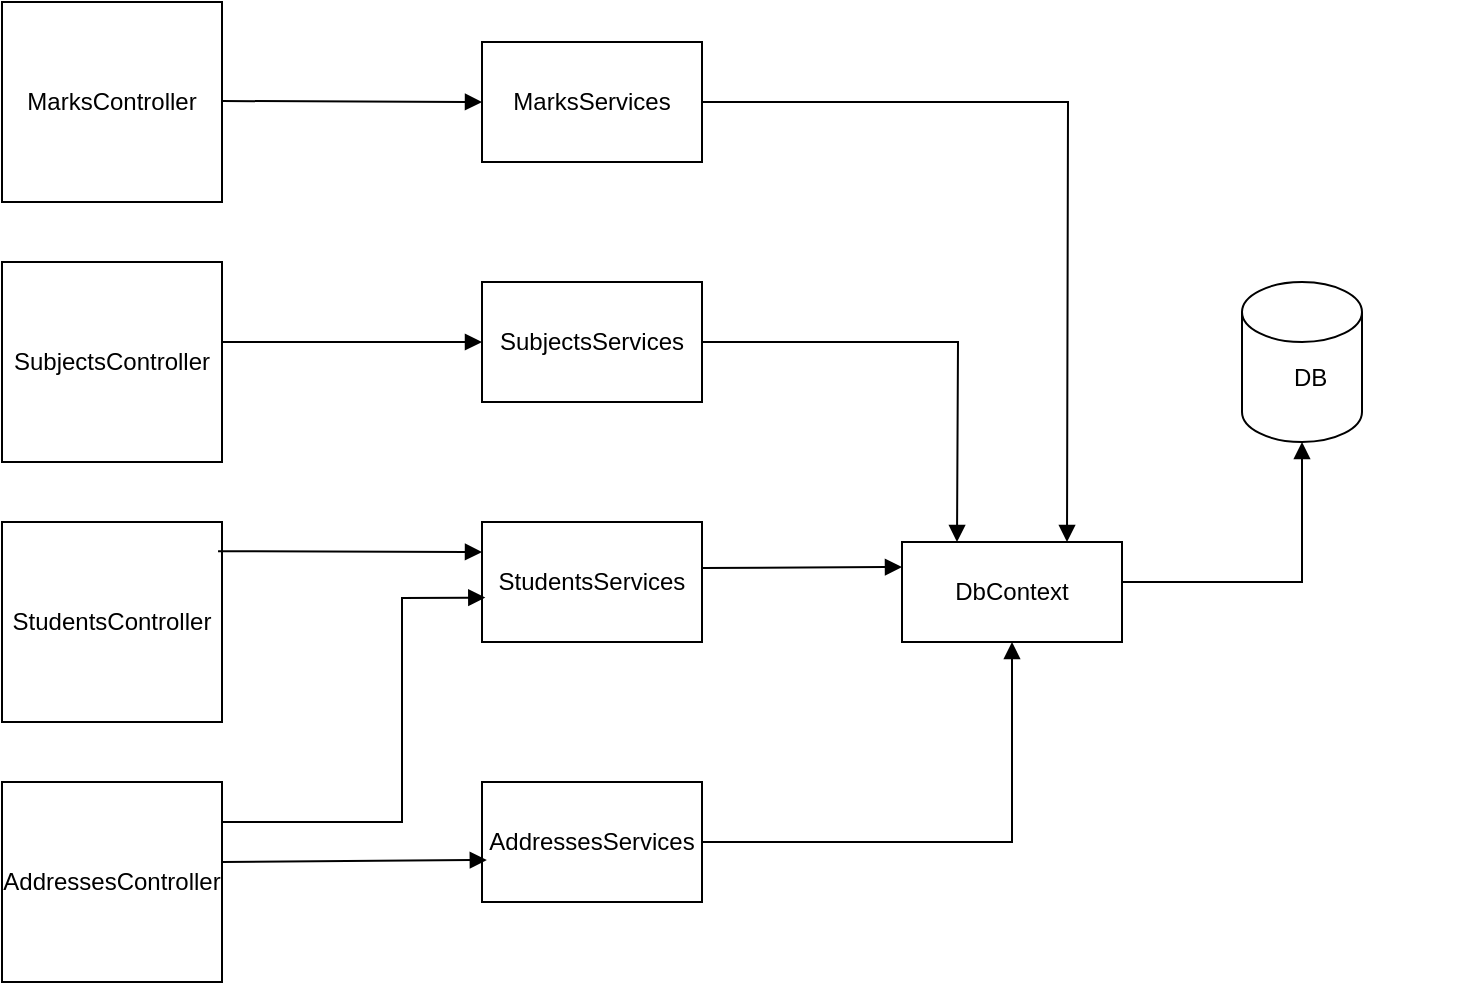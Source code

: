 <mxfile version="24.7.1" type="device" pages="2">
  <diagram name="Page-1" id="U57qmIdAFQI3HxlwIkW2">
    <mxGraphModel dx="1290" dy="557" grid="1" gridSize="10" guides="1" tooltips="1" connect="1" arrows="1" fold="1" page="1" pageScale="1" pageWidth="850" pageHeight="1100" math="0" shadow="0">
      <root>
        <mxCell id="0" />
        <mxCell id="1" parent="0" />
        <mxCell id="zkFHrdFbMeHq6-utrkrm-1" value="MarksController" style="html=1;whiteSpace=wrap;" vertex="1" parent="1">
          <mxGeometry x="50" y="40" width="110" height="100" as="geometry" />
        </mxCell>
        <mxCell id="zkFHrdFbMeHq6-utrkrm-2" value="SubjectsController" style="html=1;whiteSpace=wrap;" vertex="1" parent="1">
          <mxGeometry x="50" y="170" width="110" height="100" as="geometry" />
        </mxCell>
        <mxCell id="zkFHrdFbMeHq6-utrkrm-3" value="StudentsController" style="html=1;whiteSpace=wrap;" vertex="1" parent="1">
          <mxGeometry x="50" y="300" width="110" height="100" as="geometry" />
        </mxCell>
        <mxCell id="zkFHrdFbMeHq6-utrkrm-4" value="AddressesController" style="html=1;whiteSpace=wrap;" vertex="1" parent="1">
          <mxGeometry x="50" y="430" width="110" height="100" as="geometry" />
        </mxCell>
        <mxCell id="zkFHrdFbMeHq6-utrkrm-5" value="MarksServices" style="html=1;whiteSpace=wrap;" vertex="1" parent="1">
          <mxGeometry x="290" y="60" width="110" height="60" as="geometry" />
        </mxCell>
        <mxCell id="zkFHrdFbMeHq6-utrkrm-6" value="SubjectsServices" style="html=1;whiteSpace=wrap;" vertex="1" parent="1">
          <mxGeometry x="290" y="180" width="110" height="60" as="geometry" />
        </mxCell>
        <mxCell id="zkFHrdFbMeHq6-utrkrm-7" value="StudentsServices" style="html=1;whiteSpace=wrap;" vertex="1" parent="1">
          <mxGeometry x="290" y="300" width="110" height="60" as="geometry" />
        </mxCell>
        <mxCell id="zkFHrdFbMeHq6-utrkrm-8" value="AddressesServices" style="html=1;whiteSpace=wrap;" vertex="1" parent="1">
          <mxGeometry x="290" y="430" width="110" height="60" as="geometry" />
        </mxCell>
        <mxCell id="zkFHrdFbMeHq6-utrkrm-9" value="DbContext" style="html=1;whiteSpace=wrap;" vertex="1" parent="1">
          <mxGeometry x="500" y="310" width="110" height="50" as="geometry" />
        </mxCell>
        <mxCell id="zkFHrdFbMeHq6-utrkrm-10" value="" style="shape=cylinder3;whiteSpace=wrap;html=1;boundedLbl=1;backgroundOutline=1;size=15;" vertex="1" parent="1">
          <mxGeometry x="670" y="180" width="60" height="80" as="geometry" />
        </mxCell>
        <mxCell id="zkFHrdFbMeHq6-utrkrm-12" value="DB" style="text;strokeColor=none;fillColor=none;align=left;verticalAlign=top;spacingLeft=4;spacingRight=4;overflow=hidden;rotatable=0;points=[[0,0.5],[1,0.5]];portConstraint=eastwest;whiteSpace=wrap;html=1;" vertex="1" parent="1">
          <mxGeometry x="690" y="214" width="100" height="26" as="geometry" />
        </mxCell>
        <mxCell id="zkFHrdFbMeHq6-utrkrm-13" value="" style="html=1;verticalAlign=bottom;endArrow=block;curved=0;rounded=0;entryX=0;entryY=0.5;entryDx=0;entryDy=0;" edge="1" parent="1" target="zkFHrdFbMeHq6-utrkrm-5">
          <mxGeometry width="80" relative="1" as="geometry">
            <mxPoint x="160" y="89.5" as="sourcePoint" />
            <mxPoint x="260" y="89.5" as="targetPoint" />
          </mxGeometry>
        </mxCell>
        <mxCell id="zkFHrdFbMeHq6-utrkrm-14" value="" style="html=1;verticalAlign=bottom;endArrow=block;curved=0;rounded=0;entryX=0.022;entryY=0.65;entryDx=0;entryDy=0;entryPerimeter=0;" edge="1" parent="1" target="zkFHrdFbMeHq6-utrkrm-8">
          <mxGeometry width="80" relative="1" as="geometry">
            <mxPoint x="160" y="470" as="sourcePoint" />
            <mxPoint x="240" y="470" as="targetPoint" />
          </mxGeometry>
        </mxCell>
        <mxCell id="zkFHrdFbMeHq6-utrkrm-16" value="" style="html=1;verticalAlign=bottom;endArrow=block;curved=0;rounded=0;entryX=0.015;entryY=0.63;entryDx=0;entryDy=0;entryPerimeter=0;" edge="1" parent="1" target="zkFHrdFbMeHq6-utrkrm-7">
          <mxGeometry width="80" relative="1" as="geometry">
            <mxPoint x="160" y="450" as="sourcePoint" />
            <mxPoint x="240" y="450" as="targetPoint" />
            <Array as="points">
              <mxPoint x="250" y="450" />
              <mxPoint x="250" y="338" />
            </Array>
          </mxGeometry>
        </mxCell>
        <mxCell id="zkFHrdFbMeHq6-utrkrm-19" value="" style="html=1;verticalAlign=bottom;endArrow=block;curved=0;rounded=0;exitX=0.982;exitY=0.146;exitDx=0;exitDy=0;entryX=0;entryY=0.25;entryDx=0;entryDy=0;exitPerimeter=0;" edge="1" parent="1" source="zkFHrdFbMeHq6-utrkrm-3" target="zkFHrdFbMeHq6-utrkrm-7">
          <mxGeometry width="80" relative="1" as="geometry">
            <mxPoint x="210" y="320" as="sourcePoint" />
            <mxPoint x="290" y="320" as="targetPoint" />
          </mxGeometry>
        </mxCell>
        <mxCell id="zkFHrdFbMeHq6-utrkrm-20" value="" style="html=1;verticalAlign=bottom;endArrow=block;curved=0;rounded=0;entryX=0;entryY=0.5;entryDx=0;entryDy=0;" edge="1" parent="1" target="zkFHrdFbMeHq6-utrkrm-6">
          <mxGeometry width="80" relative="1" as="geometry">
            <mxPoint x="160" y="210" as="sourcePoint" />
            <mxPoint x="240" y="210" as="targetPoint" />
          </mxGeometry>
        </mxCell>
        <mxCell id="zkFHrdFbMeHq6-utrkrm-21" value="" style="html=1;verticalAlign=bottom;endArrow=block;curved=0;rounded=0;entryX=0.5;entryY=1;entryDx=0;entryDy=0;" edge="1" parent="1" target="zkFHrdFbMeHq6-utrkrm-9">
          <mxGeometry width="80" relative="1" as="geometry">
            <mxPoint x="400" y="460" as="sourcePoint" />
            <mxPoint x="570" y="460" as="targetPoint" />
            <Array as="points">
              <mxPoint x="555" y="460" />
            </Array>
          </mxGeometry>
        </mxCell>
        <mxCell id="zkFHrdFbMeHq6-utrkrm-23" value="" style="html=1;verticalAlign=bottom;endArrow=block;curved=0;rounded=0;entryX=0;entryY=0.25;entryDx=0;entryDy=0;" edge="1" parent="1" target="zkFHrdFbMeHq6-utrkrm-9">
          <mxGeometry width="80" relative="1" as="geometry">
            <mxPoint x="400" y="323" as="sourcePoint" />
            <mxPoint x="480" y="329.5" as="targetPoint" />
          </mxGeometry>
        </mxCell>
        <mxCell id="zkFHrdFbMeHq6-utrkrm-24" value="" style="html=1;verticalAlign=bottom;endArrow=block;curved=0;rounded=0;entryX=0.25;entryY=0;entryDx=0;entryDy=0;" edge="1" parent="1" target="zkFHrdFbMeHq6-utrkrm-9">
          <mxGeometry width="80" relative="1" as="geometry">
            <mxPoint x="400" y="210" as="sourcePoint" />
            <mxPoint x="480" y="210" as="targetPoint" />
            <Array as="points">
              <mxPoint x="528" y="210" />
            </Array>
          </mxGeometry>
        </mxCell>
        <mxCell id="zkFHrdFbMeHq6-utrkrm-25" value="" style="html=1;verticalAlign=bottom;endArrow=block;curved=0;rounded=0;entryX=0.75;entryY=0;entryDx=0;entryDy=0;" edge="1" parent="1" target="zkFHrdFbMeHq6-utrkrm-9">
          <mxGeometry width="80" relative="1" as="geometry">
            <mxPoint x="400" y="90" as="sourcePoint" />
            <mxPoint x="480" y="90" as="targetPoint" />
            <Array as="points">
              <mxPoint x="583" y="90" />
            </Array>
          </mxGeometry>
        </mxCell>
        <mxCell id="zkFHrdFbMeHq6-utrkrm-26" value="" style="html=1;verticalAlign=bottom;endArrow=block;curved=0;rounded=0;entryX=0.5;entryY=1;entryDx=0;entryDy=0;entryPerimeter=0;" edge="1" parent="1" target="zkFHrdFbMeHq6-utrkrm-10">
          <mxGeometry width="80" relative="1" as="geometry">
            <mxPoint x="610" y="330" as="sourcePoint" />
            <mxPoint x="690" y="330" as="targetPoint" />
            <Array as="points">
              <mxPoint x="700" y="330" />
            </Array>
          </mxGeometry>
        </mxCell>
      </root>
    </mxGraphModel>
  </diagram>
  <diagram id="Nb4noYXNF4olwSmP0WsY" name="Page-2">
    <mxGraphModel dx="1290" dy="557" grid="1" gridSize="10" guides="1" tooltips="1" connect="1" arrows="1" fold="1" page="1" pageScale="1" pageWidth="850" pageHeight="1100" math="0" shadow="0">
      <root>
        <mxCell id="0" />
        <mxCell id="1" parent="0" />
        <mxCell id="1RkXf2J3yHX3x34KDYqJ-2" value="Address" style="swimlane;fontStyle=0;childLayout=stackLayout;horizontal=1;startSize=26;fillColor=none;horizontalStack=0;resizeParent=1;resizeParentMax=0;resizeLast=0;collapsible=1;marginBottom=0;whiteSpace=wrap;html=1;" vertex="1" parent="1">
          <mxGeometry x="110" y="80" width="140" height="156" as="geometry" />
        </mxCell>
        <mxCell id="1RkXf2J3yHX3x34KDYqJ-3" value="-Id: int" style="text;strokeColor=none;fillColor=none;align=left;verticalAlign=top;spacingLeft=4;spacingRight=4;overflow=hidden;rotatable=0;points=[[0,0.5],[1,0.5]];portConstraint=eastwest;whiteSpace=wrap;html=1;" vertex="1" parent="1RkXf2J3yHX3x34KDYqJ-2">
          <mxGeometry y="26" width="140" height="26" as="geometry" />
        </mxCell>
        <mxCell id="1RkXf2J3yHX3x34KDYqJ-4" value="-City: string" style="text;strokeColor=none;fillColor=none;align=left;verticalAlign=top;spacingLeft=4;spacingRight=4;overflow=hidden;rotatable=0;points=[[0,0.5],[1,0.5]];portConstraint=eastwest;whiteSpace=wrap;html=1;" vertex="1" parent="1RkXf2J3yHX3x34KDYqJ-2">
          <mxGeometry y="52" width="140" height="26" as="geometry" />
        </mxCell>
        <mxCell id="1RkXf2J3yHX3x34KDYqJ-18" value="-Street: string" style="text;strokeColor=none;fillColor=none;align=left;verticalAlign=top;spacingLeft=4;spacingRight=4;overflow=hidden;rotatable=0;points=[[0,0.5],[1,0.5]];portConstraint=eastwest;whiteSpace=wrap;html=1;" vertex="1" parent="1RkXf2J3yHX3x34KDYqJ-2">
          <mxGeometry y="78" width="140" height="26" as="geometry" />
        </mxCell>
        <mxCell id="1RkXf2J3yHX3x34KDYqJ-19" value="-Number: int" style="text;strokeColor=none;fillColor=none;align=left;verticalAlign=top;spacingLeft=4;spacingRight=4;overflow=hidden;rotatable=0;points=[[0,0.5],[1,0.5]];portConstraint=eastwest;whiteSpace=wrap;html=1;" vertex="1" parent="1RkXf2J3yHX3x34KDYqJ-2">
          <mxGeometry y="104" width="140" height="26" as="geometry" />
        </mxCell>
        <mxCell id="1RkXf2J3yHX3x34KDYqJ-5" value="Student: Student" style="text;strokeColor=none;fillColor=none;align=left;verticalAlign=top;spacingLeft=4;spacingRight=4;overflow=hidden;rotatable=0;points=[[0,0.5],[1,0.5]];portConstraint=eastwest;whiteSpace=wrap;html=1;" vertex="1" parent="1RkXf2J3yHX3x34KDYqJ-2">
          <mxGeometry y="130" width="140" height="26" as="geometry" />
        </mxCell>
        <mxCell id="1RkXf2J3yHX3x34KDYqJ-6" value="Mark" style="swimlane;fontStyle=0;childLayout=stackLayout;horizontal=1;startSize=26;fillColor=none;horizontalStack=0;resizeParent=1;resizeParentMax=0;resizeLast=0;collapsible=1;marginBottom=0;whiteSpace=wrap;html=1;" vertex="1" parent="1">
          <mxGeometry x="465" y="388" width="140" height="182" as="geometry" />
        </mxCell>
        <mxCell id="1RkXf2J3yHX3x34KDYqJ-7" value="-Id: int" style="text;strokeColor=none;fillColor=none;align=left;verticalAlign=top;spacingLeft=4;spacingRight=4;overflow=hidden;rotatable=0;points=[[0,0.5],[1,0.5]];portConstraint=eastwest;whiteSpace=wrap;html=1;" vertex="1" parent="1RkXf2J3yHX3x34KDYqJ-6">
          <mxGeometry y="26" width="140" height="26" as="geometry" />
        </mxCell>
        <mxCell id="1RkXf2J3yHX3x34KDYqJ-46" value="-Value: int" style="text;strokeColor=none;fillColor=none;align=left;verticalAlign=top;spacingLeft=4;spacingRight=4;overflow=hidden;rotatable=0;points=[[0,0.5],[1,0.5]];portConstraint=eastwest;whiteSpace=wrap;html=1;" vertex="1" parent="1RkXf2J3yHX3x34KDYqJ-6">
          <mxGeometry y="52" width="140" height="26" as="geometry" />
        </mxCell>
        <mxCell id="1RkXf2J3yHX3x34KDYqJ-8" value="-DateGiven: DateTIme" style="text;strokeColor=none;fillColor=none;align=left;verticalAlign=top;spacingLeft=4;spacingRight=4;overflow=hidden;rotatable=0;points=[[0,0.5],[1,0.5]];portConstraint=eastwest;whiteSpace=wrap;html=1;" vertex="1" parent="1RkXf2J3yHX3x34KDYqJ-6">
          <mxGeometry y="78" width="140" height="26" as="geometry" />
        </mxCell>
        <mxCell id="1RkXf2J3yHX3x34KDYqJ-45" value="Student: Student" style="text;strokeColor=none;fillColor=none;align=left;verticalAlign=top;spacingLeft=4;spacingRight=4;overflow=hidden;rotatable=0;points=[[0,0.5],[1,0.5]];portConstraint=eastwest;whiteSpace=wrap;html=1;" vertex="1" parent="1RkXf2J3yHX3x34KDYqJ-6">
          <mxGeometry y="104" width="140" height="26" as="geometry" />
        </mxCell>
        <mxCell id="1RkXf2J3yHX3x34KDYqJ-47" value="-SubjectId: int" style="text;strokeColor=none;fillColor=none;align=left;verticalAlign=top;spacingLeft=4;spacingRight=4;overflow=hidden;rotatable=0;points=[[0,0.5],[1,0.5]];portConstraint=eastwest;whiteSpace=wrap;html=1;" vertex="1" parent="1RkXf2J3yHX3x34KDYqJ-6">
          <mxGeometry y="130" width="140" height="26" as="geometry" />
        </mxCell>
        <mxCell id="1RkXf2J3yHX3x34KDYqJ-9" value="Subject: Subject" style="text;strokeColor=none;fillColor=none;align=left;verticalAlign=top;spacingLeft=4;spacingRight=4;overflow=hidden;rotatable=0;points=[[0,0.5],[1,0.5]];portConstraint=eastwest;whiteSpace=wrap;html=1;" vertex="1" parent="1RkXf2J3yHX3x34KDYqJ-6">
          <mxGeometry y="156" width="140" height="26" as="geometry" />
        </mxCell>
        <mxCell id="1RkXf2J3yHX3x34KDYqJ-10" value="Subject" style="swimlane;fontStyle=0;childLayout=stackLayout;horizontal=1;startSize=26;fillColor=none;horizontalStack=0;resizeParent=1;resizeParentMax=0;resizeLast=0;collapsible=1;marginBottom=0;whiteSpace=wrap;html=1;" vertex="1" parent="1">
          <mxGeometry x="120" y="380" width="140" height="104" as="geometry" />
        </mxCell>
        <mxCell id="1RkXf2J3yHX3x34KDYqJ-11" value="-Id: int" style="text;strokeColor=none;fillColor=none;align=left;verticalAlign=top;spacingLeft=4;spacingRight=4;overflow=hidden;rotatable=0;points=[[0,0.5],[1,0.5]];portConstraint=eastwest;whiteSpace=wrap;html=1;" vertex="1" parent="1RkXf2J3yHX3x34KDYqJ-10">
          <mxGeometry y="26" width="140" height="26" as="geometry" />
        </mxCell>
        <mxCell id="1RkXf2J3yHX3x34KDYqJ-12" value="-Name: string" style="text;strokeColor=none;fillColor=none;align=left;verticalAlign=top;spacingLeft=4;spacingRight=4;overflow=hidden;rotatable=0;points=[[0,0.5],[1,0.5]];portConstraint=eastwest;whiteSpace=wrap;html=1;" vertex="1" parent="1RkXf2J3yHX3x34KDYqJ-10">
          <mxGeometry y="52" width="140" height="26" as="geometry" />
        </mxCell>
        <mxCell id="1RkXf2J3yHX3x34KDYqJ-13" value="Marks: List&amp;lt;Mark&amp;gt;" style="text;strokeColor=none;fillColor=none;align=left;verticalAlign=top;spacingLeft=4;spacingRight=4;overflow=hidden;rotatable=0;points=[[0,0.5],[1,0.5]];portConstraint=eastwest;whiteSpace=wrap;html=1;" vertex="1" parent="1RkXf2J3yHX3x34KDYqJ-10">
          <mxGeometry y="78" width="140" height="26" as="geometry" />
        </mxCell>
        <mxCell id="1RkXf2J3yHX3x34KDYqJ-14" value="Student" style="swimlane;fontStyle=0;childLayout=stackLayout;horizontal=1;startSize=26;fillColor=none;horizontalStack=0;resizeParent=1;resizeParentMax=0;resizeLast=0;collapsible=1;marginBottom=0;whiteSpace=wrap;html=1;" vertex="1" parent="1">
          <mxGeometry x="470" y="90" width="140" height="182" as="geometry" />
        </mxCell>
        <mxCell id="1RkXf2J3yHX3x34KDYqJ-15" value="-Id: int" style="text;strokeColor=none;fillColor=none;align=left;verticalAlign=top;spacingLeft=4;spacingRight=4;overflow=hidden;rotatable=0;points=[[0,0.5],[1,0.5]];portConstraint=eastwest;whiteSpace=wrap;html=1;" vertex="1" parent="1RkXf2J3yHX3x34KDYqJ-14">
          <mxGeometry y="26" width="140" height="26" as="geometry" />
        </mxCell>
        <mxCell id="1RkXf2J3yHX3x34KDYqJ-16" value="-Name: string" style="text;strokeColor=none;fillColor=none;align=left;verticalAlign=top;spacingLeft=4;spacingRight=4;overflow=hidden;rotatable=0;points=[[0,0.5],[1,0.5]];portConstraint=eastwest;whiteSpace=wrap;html=1;" vertex="1" parent="1RkXf2J3yHX3x34KDYqJ-14">
          <mxGeometry y="52" width="140" height="26" as="geometry" />
        </mxCell>
        <mxCell id="1RkXf2J3yHX3x34KDYqJ-26" value="-Surname: string" style="text;strokeColor=none;fillColor=none;align=left;verticalAlign=top;spacingLeft=4;spacingRight=4;overflow=hidden;rotatable=0;points=[[0,0.5],[1,0.5]];portConstraint=eastwest;whiteSpace=wrap;html=1;" vertex="1" parent="1RkXf2J3yHX3x34KDYqJ-14">
          <mxGeometry y="78" width="140" height="26" as="geometry" />
        </mxCell>
        <mxCell id="1RkXf2J3yHX3x34KDYqJ-27" value="-Age: int" style="text;strokeColor=none;fillColor=none;align=left;verticalAlign=top;spacingLeft=4;spacingRight=4;overflow=hidden;rotatable=0;points=[[0,0.5],[1,0.5]];portConstraint=eastwest;whiteSpace=wrap;html=1;" vertex="1" parent="1RkXf2J3yHX3x34KDYqJ-14">
          <mxGeometry y="104" width="140" height="26" as="geometry" />
        </mxCell>
        <mxCell id="1RkXf2J3yHX3x34KDYqJ-17" value="Address: Adreess" style="text;strokeColor=none;fillColor=none;align=left;verticalAlign=top;spacingLeft=4;spacingRight=4;overflow=hidden;rotatable=0;points=[[0,0.5],[1,0.5]];portConstraint=eastwest;whiteSpace=wrap;html=1;" vertex="1" parent="1RkXf2J3yHX3x34KDYqJ-14">
          <mxGeometry y="130" width="140" height="26" as="geometry" />
        </mxCell>
        <mxCell id="1RkXf2J3yHX3x34KDYqJ-28" value="-Marks: List&amp;lt;Mark&amp;gt;" style="text;strokeColor=none;fillColor=none;align=left;verticalAlign=top;spacingLeft=4;spacingRight=4;overflow=hidden;rotatable=0;points=[[0,0.5],[1,0.5]];portConstraint=eastwest;whiteSpace=wrap;html=1;" vertex="1" parent="1RkXf2J3yHX3x34KDYqJ-14">
          <mxGeometry y="156" width="140" height="26" as="geometry" />
        </mxCell>
        <mxCell id="1RkXf2J3yHX3x34KDYqJ-22" value="" style="endArrow=block;endFill=1;html=1;edgeStyle=orthogonalEdgeStyle;align=left;verticalAlign=top;rounded=0;entryX=0.017;entryY=0.931;entryDx=0;entryDy=0;entryPerimeter=0;exitX=1;exitY=0.5;exitDx=0;exitDy=0;" edge="1" parent="1" source="1RkXf2J3yHX3x34KDYqJ-4" target="1RkXf2J3yHX3x34KDYqJ-15">
          <mxGeometry x="-1" relative="1" as="geometry">
            <mxPoint x="260" y="140" as="sourcePoint" />
            <mxPoint x="420" y="140" as="targetPoint" />
          </mxGeometry>
        </mxCell>
        <mxCell id="1RkXf2J3yHX3x34KDYqJ-23" value="1" style="edgeLabel;resizable=0;html=1;align=left;verticalAlign=bottom;" connectable="0" vertex="1" parent="1RkXf2J3yHX3x34KDYqJ-22">
          <mxGeometry x="-1" relative="1" as="geometry" />
        </mxCell>
        <mxCell id="1RkXf2J3yHX3x34KDYqJ-24" value="1" style="edgeLabel;html=1;align=center;verticalAlign=middle;resizable=0;points=[];" vertex="1" connectable="0" parent="1RkXf2J3yHX3x34KDYqJ-22">
          <mxGeometry x="-0.965" y="11" relative="1" as="geometry">
            <mxPoint as="offset" />
          </mxGeometry>
        </mxCell>
        <mxCell id="1RkXf2J3yHX3x34KDYqJ-25" value="*" style="text;html=1;align=center;verticalAlign=middle;resizable=0;points=[];autosize=1;strokeColor=none;fillColor=none;" vertex="1" parent="1">
          <mxGeometry x="435" y="118" width="30" height="30" as="geometry" />
        </mxCell>
        <mxCell id="1RkXf2J3yHX3x34KDYqJ-37" value="1" style="text;html=1;align=center;verticalAlign=middle;resizable=0;points=[];autosize=1;strokeColor=none;fillColor=none;" vertex="1" parent="1">
          <mxGeometry x="525" y="272" width="30" height="30" as="geometry" />
        </mxCell>
        <mxCell id="1RkXf2J3yHX3x34KDYqJ-42" value="" style="endArrow=block;endFill=1;html=1;edgeStyle=orthogonalEdgeStyle;align=left;verticalAlign=top;rounded=0;exitX=0.5;exitY=0;exitDx=0;exitDy=0;" edge="1" parent="1" source="1RkXf2J3yHX3x34KDYqJ-6">
          <mxGeometry x="-1" relative="1" as="geometry">
            <mxPoint x="529.5" y="392" as="sourcePoint" />
            <mxPoint x="529.5" y="272" as="targetPoint" />
          </mxGeometry>
        </mxCell>
        <mxCell id="1RkXf2J3yHX3x34KDYqJ-43" value="1" style="edgeLabel;resizable=0;html=1;align=left;verticalAlign=bottom;" connectable="0" vertex="1" parent="1RkXf2J3yHX3x34KDYqJ-42">
          <mxGeometry x="-1" relative="1" as="geometry" />
        </mxCell>
        <mxCell id="1RkXf2J3yHX3x34KDYqJ-44" value="*" style="edgeLabel;html=1;align=center;verticalAlign=middle;resizable=0;points=[];" vertex="1" connectable="0" parent="1RkXf2J3yHX3x34KDYqJ-42">
          <mxGeometry x="-0.844" y="-4" relative="1" as="geometry">
            <mxPoint as="offset" />
          </mxGeometry>
        </mxCell>
        <mxCell id="1RkXf2J3yHX3x34KDYqJ-48" value="" style="endArrow=block;endFill=1;html=1;edgeStyle=orthogonalEdgeStyle;align=left;verticalAlign=top;rounded=0;entryX=0.02;entryY=0.107;entryDx=0;entryDy=0;entryPerimeter=0;" edge="1" parent="1" target="1RkXf2J3yHX3x34KDYqJ-6">
          <mxGeometry x="-1" relative="1" as="geometry">
            <mxPoint x="280" y="420" as="sourcePoint" />
            <mxPoint x="440" y="420" as="targetPoint" />
            <Array as="points">
              <mxPoint x="260" y="420" />
              <mxPoint x="260" y="421" />
              <mxPoint x="373" y="421" />
              <mxPoint x="373" y="408" />
            </Array>
          </mxGeometry>
        </mxCell>
        <mxCell id="1RkXf2J3yHX3x34KDYqJ-49" value="1" style="edgeLabel;resizable=0;html=1;align=left;verticalAlign=bottom;" connectable="0" vertex="1" parent="1RkXf2J3yHX3x34KDYqJ-48">
          <mxGeometry x="-1" relative="1" as="geometry" />
        </mxCell>
        <mxCell id="1RkXf2J3yHX3x34KDYqJ-50" value="*" style="text;html=1;align=center;verticalAlign=middle;resizable=0;points=[];autosize=1;strokeColor=none;fillColor=none;" vertex="1" parent="1">
          <mxGeometry x="435" y="388" width="30" height="30" as="geometry" />
        </mxCell>
      </root>
    </mxGraphModel>
  </diagram>
</mxfile>

